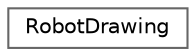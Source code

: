 digraph "Graphical Class Hierarchy"
{
 // LATEX_PDF_SIZE
  bgcolor="transparent";
  edge [fontname=Helvetica,fontsize=10,labelfontname=Helvetica,labelfontsize=10];
  node [fontname=Helvetica,fontsize=10,shape=box,height=0.2,width=0.4];
  rankdir="LR";
  Node0 [id="Node000000",label="RobotDrawing",height=0.2,width=0.4,color="grey40", fillcolor="white", style="filled",URL="$class_robot_drawing.html",tooltip="This class is responsible for creating robot item for further display."];
}
